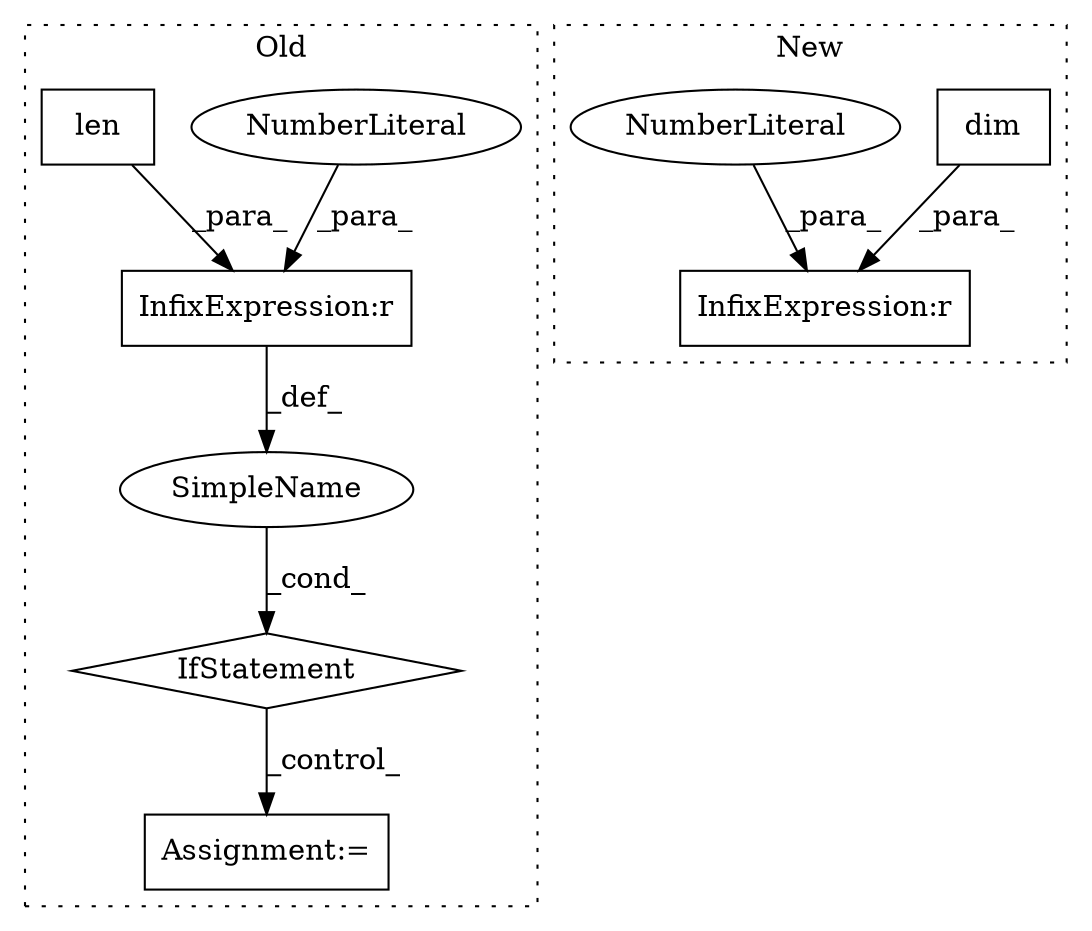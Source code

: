 digraph G {
subgraph cluster0 {
1 [label="IfStatement" a="25" s="2393,2428" l="4,2" shape="diamond"];
3 [label="Assignment:=" a="7" s="2479" l="2" shape="box"];
4 [label="SimpleName" a="42" s="" l="" shape="ellipse"];
5 [label="InfixExpression:r" a="27" s="2423" l="4" shape="box"];
6 [label="NumberLiteral" a="34" s="2427" l="1" shape="ellipse"];
9 [label="len" a="32" s="2397,2422" l="4,1" shape="box"];
label = "Old";
style="dotted";
}
subgraph cluster1 {
2 [label="dim" a="32" s="2172" l="5" shape="box"];
7 [label="InfixExpression:r" a="27" s="2177" l="4" shape="box"];
8 [label="NumberLiteral" a="34" s="2181" l="1" shape="ellipse"];
label = "New";
style="dotted";
}
1 -> 3 [label="_control_"];
2 -> 7 [label="_para_"];
4 -> 1 [label="_cond_"];
5 -> 4 [label="_def_"];
6 -> 5 [label="_para_"];
8 -> 7 [label="_para_"];
9 -> 5 [label="_para_"];
}